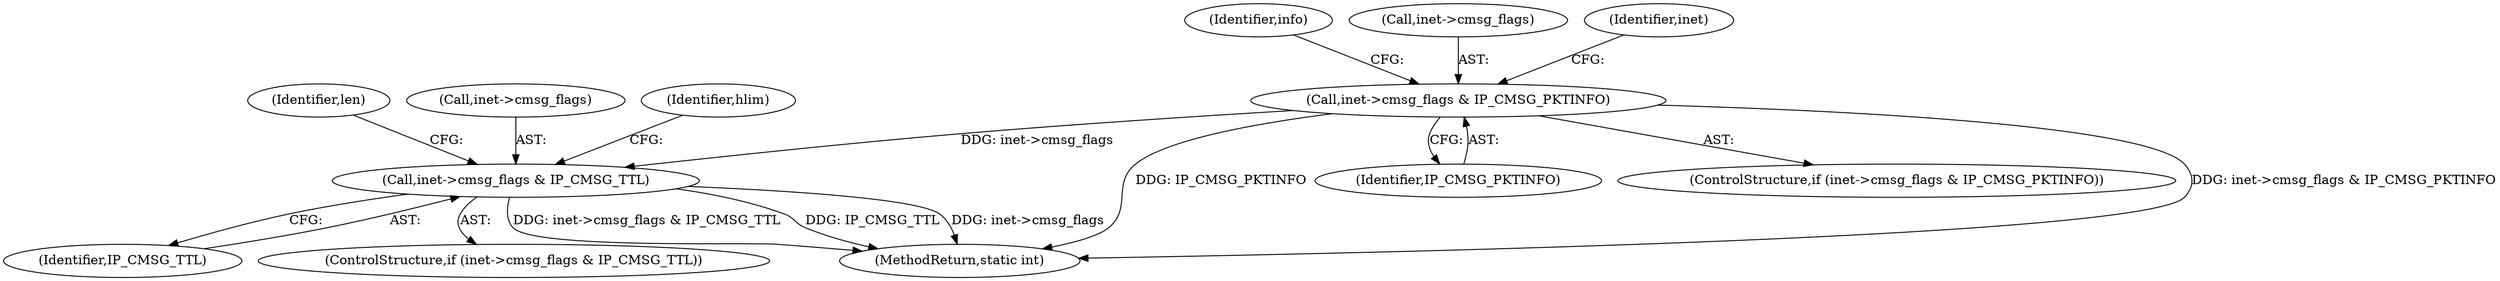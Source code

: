 digraph "0_linux_f6d8bd051c391c1c0458a30b2a7abcd939329259_25@pointer" {
"1000534" [label="(Call,inet->cmsg_flags & IP_CMSG_PKTINFO)"];
"1000576" [label="(Call,inet->cmsg_flags & IP_CMSG_TTL)"];
"1000533" [label="(ControlStructure,if (inet->cmsg_flags & IP_CMSG_PKTINFO))"];
"1000598" [label="(Identifier,len)"];
"1000544" [label="(Identifier,info)"];
"1000698" [label="(MethodReturn,static int)"];
"1000535" [label="(Call,inet->cmsg_flags)"];
"1000538" [label="(Identifier,IP_CMSG_PKTINFO)"];
"1000534" [label="(Call,inet->cmsg_flags & IP_CMSG_PKTINFO)"];
"1000580" [label="(Identifier,IP_CMSG_TTL)"];
"1000577" [label="(Call,inet->cmsg_flags)"];
"1000575" [label="(ControlStructure,if (inet->cmsg_flags & IP_CMSG_TTL))"];
"1000576" [label="(Call,inet->cmsg_flags & IP_CMSG_TTL)"];
"1000584" [label="(Identifier,hlim)"];
"1000578" [label="(Identifier,inet)"];
"1000534" -> "1000533"  [label="AST: "];
"1000534" -> "1000538"  [label="CFG: "];
"1000535" -> "1000534"  [label="AST: "];
"1000538" -> "1000534"  [label="AST: "];
"1000544" -> "1000534"  [label="CFG: "];
"1000578" -> "1000534"  [label="CFG: "];
"1000534" -> "1000698"  [label="DDG: inet->cmsg_flags & IP_CMSG_PKTINFO"];
"1000534" -> "1000698"  [label="DDG: IP_CMSG_PKTINFO"];
"1000534" -> "1000576"  [label="DDG: inet->cmsg_flags"];
"1000576" -> "1000575"  [label="AST: "];
"1000576" -> "1000580"  [label="CFG: "];
"1000577" -> "1000576"  [label="AST: "];
"1000580" -> "1000576"  [label="AST: "];
"1000584" -> "1000576"  [label="CFG: "];
"1000598" -> "1000576"  [label="CFG: "];
"1000576" -> "1000698"  [label="DDG: IP_CMSG_TTL"];
"1000576" -> "1000698"  [label="DDG: inet->cmsg_flags"];
"1000576" -> "1000698"  [label="DDG: inet->cmsg_flags & IP_CMSG_TTL"];
}
